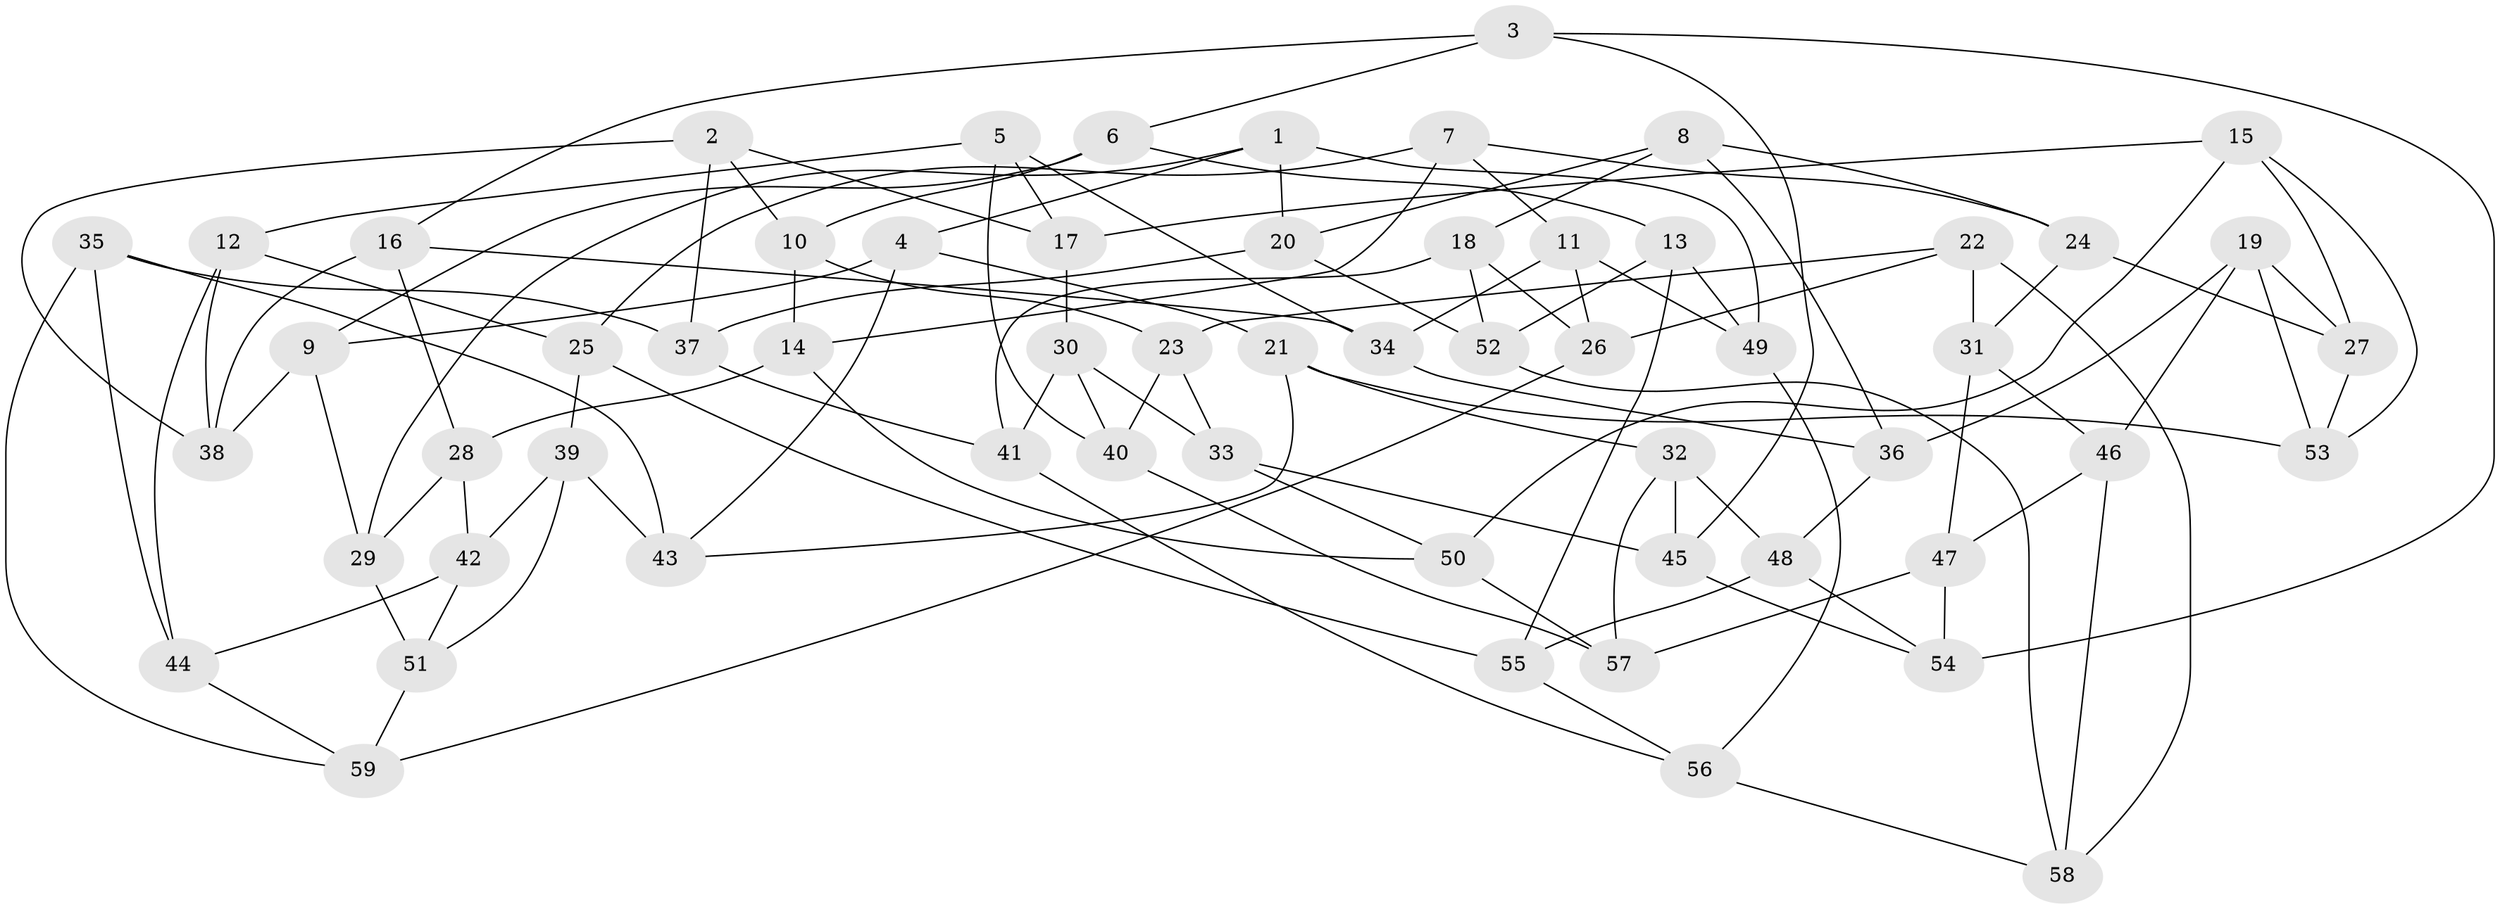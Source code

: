 // coarse degree distribution, {3: 0.391304347826087, 4: 0.30434782608695654, 5: 0.17391304347826086, 11: 0.043478260869565216, 2: 0.043478260869565216, 8: 0.043478260869565216}
// Generated by graph-tools (version 1.1) at 2025/03/03/04/25 22:03:51]
// undirected, 59 vertices, 118 edges
graph export_dot {
graph [start="1"]
  node [color=gray90,style=filled];
  1;
  2;
  3;
  4;
  5;
  6;
  7;
  8;
  9;
  10;
  11;
  12;
  13;
  14;
  15;
  16;
  17;
  18;
  19;
  20;
  21;
  22;
  23;
  24;
  25;
  26;
  27;
  28;
  29;
  30;
  31;
  32;
  33;
  34;
  35;
  36;
  37;
  38;
  39;
  40;
  41;
  42;
  43;
  44;
  45;
  46;
  47;
  48;
  49;
  50;
  51;
  52;
  53;
  54;
  55;
  56;
  57;
  58;
  59;
  1 -- 29;
  1 -- 49;
  1 -- 20;
  1 -- 4;
  2 -- 17;
  2 -- 38;
  2 -- 37;
  2 -- 10;
  3 -- 54;
  3 -- 45;
  3 -- 16;
  3 -- 6;
  4 -- 43;
  4 -- 21;
  4 -- 9;
  5 -- 12;
  5 -- 17;
  5 -- 40;
  5 -- 34;
  6 -- 10;
  6 -- 9;
  6 -- 13;
  7 -- 11;
  7 -- 14;
  7 -- 24;
  7 -- 25;
  8 -- 24;
  8 -- 18;
  8 -- 20;
  8 -- 36;
  9 -- 38;
  9 -- 29;
  10 -- 14;
  10 -- 23;
  11 -- 49;
  11 -- 26;
  11 -- 34;
  12 -- 38;
  12 -- 44;
  12 -- 25;
  13 -- 52;
  13 -- 49;
  13 -- 55;
  14 -- 28;
  14 -- 50;
  15 -- 50;
  15 -- 17;
  15 -- 53;
  15 -- 27;
  16 -- 34;
  16 -- 38;
  16 -- 28;
  17 -- 30;
  18 -- 41;
  18 -- 52;
  18 -- 26;
  19 -- 53;
  19 -- 46;
  19 -- 27;
  19 -- 36;
  20 -- 37;
  20 -- 52;
  21 -- 53;
  21 -- 43;
  21 -- 32;
  22 -- 58;
  22 -- 23;
  22 -- 26;
  22 -- 31;
  23 -- 40;
  23 -- 33;
  24 -- 31;
  24 -- 27;
  25 -- 55;
  25 -- 39;
  26 -- 59;
  27 -- 53;
  28 -- 29;
  28 -- 42;
  29 -- 51;
  30 -- 33;
  30 -- 40;
  30 -- 41;
  31 -- 46;
  31 -- 47;
  32 -- 57;
  32 -- 48;
  32 -- 45;
  33 -- 50;
  33 -- 45;
  34 -- 36;
  35 -- 44;
  35 -- 37;
  35 -- 43;
  35 -- 59;
  36 -- 48;
  37 -- 41;
  39 -- 43;
  39 -- 51;
  39 -- 42;
  40 -- 57;
  41 -- 56;
  42 -- 51;
  42 -- 44;
  44 -- 59;
  45 -- 54;
  46 -- 47;
  46 -- 58;
  47 -- 57;
  47 -- 54;
  48 -- 55;
  48 -- 54;
  49 -- 56;
  50 -- 57;
  51 -- 59;
  52 -- 58;
  55 -- 56;
  56 -- 58;
}
